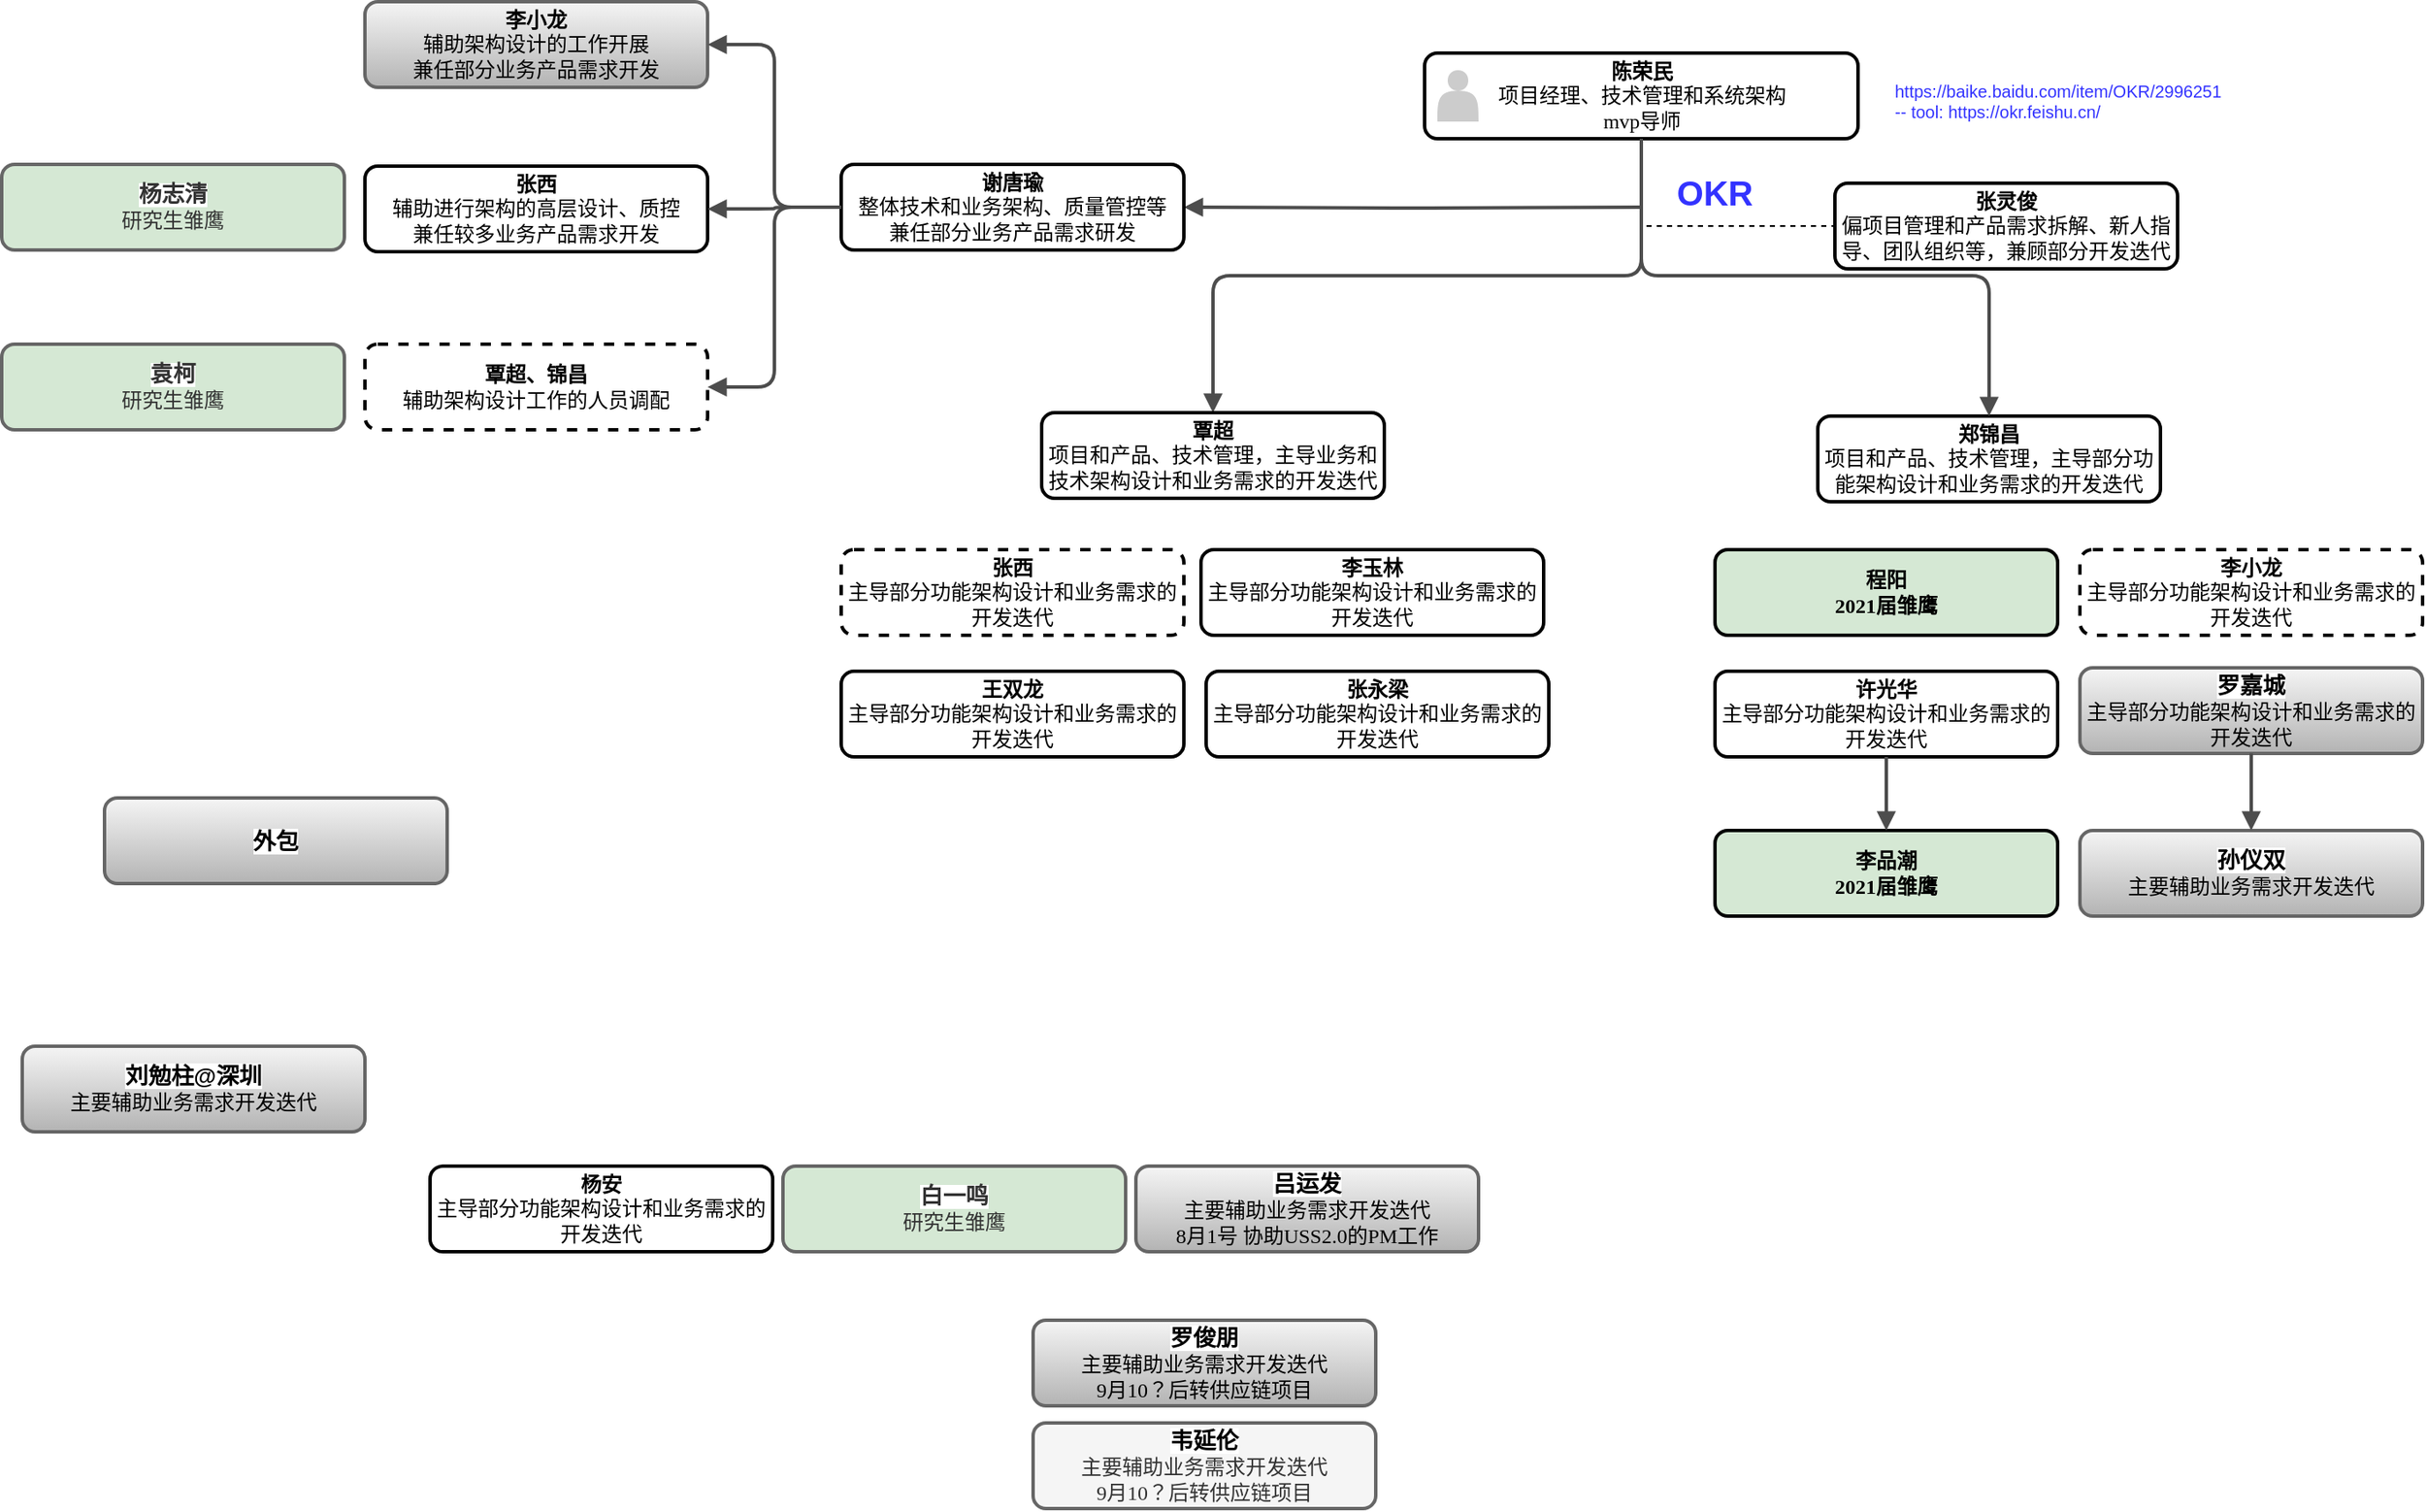 <mxfile version="15.9.1" type="github">
  <diagram id="XCn5R71U23cUI78QWHwZ" name="Page-1">
    <mxGraphModel dx="1422" dy="762" grid="1" gridSize="10" guides="1" tooltips="1" connect="1" arrows="1" fold="1" page="1" pageScale="1" pageWidth="2339" pageHeight="3300" math="0" shadow="0">
      <root>
        <mxCell id="0" />
        <mxCell id="1" parent="0" />
        <mxCell id="R3nw1enJqBIg4pQ9TNsO-1" value="" style="edgeStyle=orthogonalEdgeStyle;rounded=1;html=1;labelBackgroundColor=none;endArrow=block;endFill=1;strokeColor=#4D4D4D;strokeWidth=2;fontFamily=Verdana;fontSize=12;fontStyle=1;entryX=0.5;entryY=0;entryDx=0;entryDy=0;" parent="1" source="R3nw1enJqBIg4pQ9TNsO-4" target="R3nw1enJqBIg4pQ9TNsO-15" edge="1">
          <mxGeometry relative="1" as="geometry">
            <mxPoint x="990" y="320" as="targetPoint" />
            <Array as="points">
              <mxPoint x="997" y="250" />
              <mxPoint x="747" y="250" />
            </Array>
          </mxGeometry>
        </mxCell>
        <object label="" id="R3nw1enJqBIg4pQ9TNsO-2">
          <mxCell style="edgeStyle=orthogonalEdgeStyle;rounded=1;html=1;labelBackgroundColor=none;endArrow=block;endFill=1;strokeColor=#4D4D4D;strokeWidth=2;fontFamily=Verdana;fontSize=12;fontStyle=1;entryX=1;entryY=0.5;entryDx=0;entryDy=0;" parent="1" target="R3nw1enJqBIg4pQ9TNsO-3" edge="1">
            <mxGeometry relative="1" as="geometry">
              <mxPoint x="997" y="210" as="sourcePoint" />
              <mxPoint x="600" y="290" as="targetPoint" />
            </mxGeometry>
          </mxCell>
        </object>
        <mxCell id="R3nw1enJqBIg4pQ9TNsO-3" value="&lt;div&gt;谢唐瑜&lt;/div&gt;&lt;div&gt;&lt;span style=&quot;font-weight: normal&quot;&gt;整体技术和业务架构、质量管控等&lt;/span&gt;&lt;/div&gt;&lt;div&gt;&lt;span style=&quot;font-weight: normal&quot;&gt;兼任部分业务产品需求研发&lt;/span&gt;&lt;/div&gt;" style="whiteSpace=wrap;html=1;rounded=1;shadow=0;comic=0;strokeWidth=2;fontFamily=Verdana;align=center;fontSize=12;fontStyle=1" parent="1" vertex="1">
          <mxGeometry x="530" y="185" width="200" height="50" as="geometry" />
        </mxCell>
        <mxCell id="R3nw1enJqBIg4pQ9TNsO-4" value="&lt;div&gt;&lt;span&gt;陈荣民&lt;/span&gt;&lt;/div&gt;&lt;div&gt;&lt;span style=&quot;font-weight: normal&quot;&gt;项目经理、技术管理和系统架构&lt;/span&gt;&lt;/div&gt;&lt;div&gt;&lt;span style=&quot;font-weight: normal&quot;&gt;mvp导师&lt;/span&gt;&lt;/div&gt;" style="whiteSpace=wrap;html=1;rounded=1;shadow=0;comic=0;strokeWidth=2;fontFamily=Verdana;align=center;fontSize=12;fontStyle=1" parent="1" vertex="1">
          <mxGeometry x="870.5" y="120" width="253" height="50" as="geometry" />
        </mxCell>
        <mxCell id="R3nw1enJqBIg4pQ9TNsO-5" value="" style="shape=actor;whiteSpace=wrap;html=1;rounded=0;shadow=0;comic=0;strokeWidth=1;fillColor=#CCCCCC;fontFamily=Verdana;align=center;strokeColor=none;fontSize=12;fontStyle=1" parent="1" vertex="1">
          <mxGeometry x="878" y="130" width="24" height="30" as="geometry" />
        </mxCell>
        <mxCell id="R3nw1enJqBIg4pQ9TNsO-6" value="&lt;div&gt;李小龙&lt;/div&gt;&lt;div&gt;&lt;span style=&quot;font-weight: normal&quot;&gt;辅助架构设计的工作开展&lt;/span&gt;&lt;/div&gt;&lt;div&gt;&lt;span style=&quot;font-weight: normal&quot;&gt;兼任部分业务产品需求开发&lt;/span&gt;&lt;/div&gt;" style="whiteSpace=wrap;html=1;rounded=1;shadow=0;comic=0;strokeWidth=2;fontFamily=Verdana;align=center;fontSize=12;fontStyle=1;fillColor=#f5f5f5;strokeColor=#666666;gradientColor=#b3b3b3;" parent="1" vertex="1">
          <mxGeometry x="252" y="90" width="200" height="50" as="geometry" />
        </mxCell>
        <mxCell id="R3nw1enJqBIg4pQ9TNsO-7" value="&lt;div&gt;张西&lt;/div&gt;&lt;div&gt;&lt;span style=&quot;font-weight: normal&quot;&gt;辅助进行架构的高层设计、质控&lt;/span&gt;&lt;/div&gt;&lt;div&gt;&lt;span style=&quot;font-weight: normal&quot;&gt;兼任较多业务产品需求开发&lt;/span&gt;&lt;/div&gt;" style="whiteSpace=wrap;html=1;rounded=1;shadow=0;comic=0;strokeWidth=2;fontFamily=Verdana;align=center;fontSize=12;fontStyle=1;" parent="1" vertex="1">
          <mxGeometry x="252" y="186" width="200" height="50" as="geometry" />
        </mxCell>
        <mxCell id="R3nw1enJqBIg4pQ9TNsO-8" value="&lt;div&gt;覃超、锦昌&lt;/div&gt;&lt;div&gt;&lt;span style=&quot;font-weight: normal&quot;&gt;辅助架构设计工作的人员调配&lt;/span&gt;&lt;/div&gt;" style="whiteSpace=wrap;html=1;rounded=1;shadow=0;comic=0;strokeWidth=2;fontFamily=Verdana;align=center;fontSize=12;fontStyle=1;dashed=1;" parent="1" vertex="1">
          <mxGeometry x="252" y="290" width="200" height="50" as="geometry" />
        </mxCell>
        <mxCell id="R3nw1enJqBIg4pQ9TNsO-9" value="&lt;div&gt;&lt;span style=&quot;font-family: &amp;#34;arial&amp;#34; ; font-size: 13.333px ; text-align: left ; background-color: rgb(255 , 255 , 255)&quot;&gt;刘勉柱@深圳&lt;/span&gt;&lt;br&gt;&lt;/div&gt;&lt;div&gt;&lt;span style=&quot;font-weight: normal&quot;&gt;主要辅助业务需求开发迭代&lt;/span&gt;&lt;/div&gt;" style="whiteSpace=wrap;html=1;rounded=1;shadow=0;comic=0;strokeWidth=2;fontFamily=Verdana;align=center;fontSize=12;fontStyle=1;fillColor=#f5f5f5;strokeColor=#666666;gradientColor=#b3b3b3;" parent="1" vertex="1">
          <mxGeometry x="52" y="700" width="200" height="50" as="geometry" />
        </mxCell>
        <mxCell id="R3nw1enJqBIg4pQ9TNsO-10" value="&lt;div&gt;张灵俊&lt;/div&gt;&lt;div&gt;&lt;span style=&quot;font-weight: normal&quot;&gt;偏项目管理和产品需求拆解、新人指导、团队组织等，兼顾部分开发迭代&lt;/span&gt;&lt;/div&gt;" style="whiteSpace=wrap;html=1;rounded=1;shadow=0;comic=0;strokeWidth=2;fontFamily=Verdana;align=center;fontSize=12;fontStyle=1;" parent="1" vertex="1">
          <mxGeometry x="1110" y="196" width="200" height="50" as="geometry" />
        </mxCell>
        <mxCell id="R3nw1enJqBIg4pQ9TNsO-12" value="&lt;div&gt;许光华&lt;/div&gt;&lt;div&gt;&lt;span style=&quot;font-weight: normal&quot;&gt;主导部分功能架构设计和业务需求的开发迭代&lt;/span&gt;&lt;/div&gt;" style="whiteSpace=wrap;html=1;rounded=1;shadow=0;comic=0;strokeWidth=2;fontFamily=Verdana;align=center;fontSize=12;fontStyle=1;" parent="1" vertex="1">
          <mxGeometry x="1040" y="481" width="200" height="50" as="geometry" />
        </mxCell>
        <mxCell id="R3nw1enJqBIg4pQ9TNsO-13" value="&lt;div&gt;张西&lt;/div&gt;&lt;div&gt;&lt;span style=&quot;font-weight: 400&quot;&gt;主导部分功能架构设计和业务需求的开发迭代&lt;/span&gt;&lt;br&gt;&lt;/div&gt;" style="whiteSpace=wrap;html=1;rounded=1;shadow=0;comic=0;strokeWidth=2;fontFamily=Verdana;align=center;fontSize=12;fontStyle=1;dashed=1;" parent="1" vertex="1">
          <mxGeometry x="530" y="410" width="200" height="50" as="geometry" />
        </mxCell>
        <mxCell id="R3nw1enJqBIg4pQ9TNsO-14" value="" style="edgeStyle=orthogonalEdgeStyle;rounded=1;html=1;labelBackgroundColor=none;endArrow=block;endFill=1;strokeColor=#4D4D4D;strokeWidth=2;fontFamily=Verdana;fontSize=12;fontStyle=1;exitX=0;exitY=0.5;exitDx=0;exitDy=0;entryX=1;entryY=0.5;entryDx=0;entryDy=0;" parent="1" source="R3nw1enJqBIg4pQ9TNsO-3" target="R3nw1enJqBIg4pQ9TNsO-6" edge="1">
          <mxGeometry relative="1" as="geometry">
            <mxPoint x="611.94" y="279.999" as="sourcePoint" />
            <mxPoint x="901.999" y="374.94" as="targetPoint" />
          </mxGeometry>
        </mxCell>
        <mxCell id="R3nw1enJqBIg4pQ9TNsO-15" value="&lt;div&gt;覃超&lt;/div&gt;&lt;div&gt;&lt;span style=&quot;font-weight: 400&quot;&gt;项目和产品、技术管理，主导业务和技术架构设计和业务需求的开发迭代&lt;/span&gt;&lt;br&gt;&lt;/div&gt;" style="whiteSpace=wrap;html=1;rounded=1;shadow=0;comic=0;strokeWidth=2;fontFamily=Verdana;align=center;fontSize=12;fontStyle=1;" parent="1" vertex="1">
          <mxGeometry x="647" y="330" width="200" height="50" as="geometry" />
        </mxCell>
        <mxCell id="R3nw1enJqBIg4pQ9TNsO-16" value="&lt;div&gt;郑锦昌&lt;/div&gt;&lt;span style=&quot;font-weight: 400&quot;&gt;项目和产品、技术管理，&lt;/span&gt;&lt;span style=&quot;font-weight: 400&quot;&gt;主导部分功能架构设计和业务需求的开发迭代&lt;/span&gt;&lt;span style=&quot;font-weight: 400&quot;&gt;&lt;br&gt;&lt;/span&gt;" style="whiteSpace=wrap;html=1;rounded=1;shadow=0;comic=0;strokeWidth=2;fontFamily=Verdana;align=center;fontSize=12;fontStyle=1;" parent="1" vertex="1">
          <mxGeometry x="1100" y="332" width="200" height="50" as="geometry" />
        </mxCell>
        <mxCell id="R3nw1enJqBIg4pQ9TNsO-17" value="&lt;div&gt;程阳&lt;/div&gt;&lt;div&gt;2021届雏鹰&lt;/div&gt;" style="whiteSpace=wrap;html=1;rounded=1;shadow=0;comic=0;strokeWidth=2;fontFamily=Verdana;align=center;fontSize=12;fontStyle=1;fillColor=#D5E8D4;" parent="1" vertex="1">
          <mxGeometry x="1040" y="410" width="200" height="50" as="geometry" />
        </mxCell>
        <mxCell id="R3nw1enJqBIg4pQ9TNsO-18" value="&lt;div&gt;&lt;font face=&quot;arial&quot;&gt;&lt;span style=&quot;font-size: 13.333px ; background-color: rgb(255 , 255 , 255)&quot;&gt;罗嘉城&lt;/span&gt;&lt;/font&gt;&lt;/div&gt;&lt;div&gt;&lt;span style=&quot;color: rgb(0 , 0 , 0) ; font-weight: 400&quot;&gt;主导部分功能架构设计和业务需求的开发迭代&lt;/span&gt;&lt;br&gt;&lt;/div&gt;" style="whiteSpace=wrap;html=1;rounded=1;shadow=0;comic=0;strokeWidth=2;fontFamily=Verdana;align=center;fontSize=12;fontStyle=1;fillColor=#f5f5f5;strokeColor=#666666;gradientColor=#b3b3b3;" parent="1" vertex="1">
          <mxGeometry x="1253" y="479" width="200" height="50" as="geometry" />
        </mxCell>
        <mxCell id="R3nw1enJqBIg4pQ9TNsO-19" value="&lt;div&gt;&lt;font face=&quot;arial&quot;&gt;&lt;span style=&quot;font-size: 13.333px ; background-color: rgb(255 , 255 , 255)&quot;&gt;吕运发&lt;/span&gt;&lt;/font&gt;&lt;/div&gt;&lt;div&gt;&lt;span style=&quot;font-weight: 400&quot;&gt;主要辅助业务需求开发迭代&lt;/span&gt;&lt;br&gt;&lt;/div&gt;&lt;div&gt;&lt;span style=&quot;font-weight: 400&quot;&gt;8月1号 协助USS2.0的PM工作&lt;/span&gt;&lt;/div&gt;" style="whiteSpace=wrap;html=1;rounded=1;shadow=0;comic=0;strokeWidth=2;fontFamily=Verdana;align=center;fontSize=12;fontStyle=1;fillColor=#f5f5f5;strokeColor=#666666;gradientColor=#b3b3b3;" parent="1" vertex="1">
          <mxGeometry x="702" y="770" width="200" height="50" as="geometry" />
        </mxCell>
        <mxCell id="R3nw1enJqBIg4pQ9TNsO-20" value="&lt;div&gt;&lt;font face=&quot;arial&quot;&gt;&lt;span style=&quot;font-size: 13.333px ; background-color: rgb(255 , 255 , 255)&quot;&gt;孙仪双&lt;/span&gt;&lt;/font&gt;&lt;/div&gt;&lt;div&gt;&lt;span style=&quot;font-weight: 400&quot;&gt;主要辅助业务需求开发迭代&lt;/span&gt;&lt;br&gt;&lt;/div&gt;" style="whiteSpace=wrap;html=1;rounded=1;shadow=0;comic=0;strokeWidth=2;fontFamily=Verdana;align=center;fontSize=12;fontStyle=1;fillColor=#f5f5f5;strokeColor=#666666;gradientColor=#b3b3b3;" parent="1" vertex="1">
          <mxGeometry x="1253" y="574" width="200" height="50" as="geometry" />
        </mxCell>
        <mxCell id="R3nw1enJqBIg4pQ9TNsO-21" value="&lt;div&gt;王双龙&lt;/div&gt;&lt;div&gt;&lt;span style=&quot;font-weight: 400&quot;&gt;主导部分功能架构设计和业务需求的开发迭代&lt;/span&gt;&lt;br&gt;&lt;/div&gt;" style="whiteSpace=wrap;html=1;rounded=1;shadow=0;comic=0;strokeWidth=2;fontFamily=Verdana;align=center;fontSize=12;fontStyle=1;" parent="1" vertex="1">
          <mxGeometry x="530" y="481" width="200" height="50" as="geometry" />
        </mxCell>
        <mxCell id="R3nw1enJqBIg4pQ9TNsO-22" value="&lt;div&gt;&lt;span style=&quot;color: rgb(0 , 0 , 0) ; font-family: &amp;#34;arial&amp;#34; ; font-size: 13.333px ; background-color: rgb(255 , 255 , 255)&quot;&gt;韦延伦&lt;/span&gt;&lt;br&gt;&lt;/div&gt;&lt;div&gt;&lt;span style=&quot;font-weight: normal&quot;&gt;主要辅助业务需求开发迭代&lt;/span&gt;&lt;/div&gt;&lt;div&gt;&lt;span style=&quot;font-weight: 400&quot;&gt;9月10？后转供应链项目&lt;/span&gt;&lt;span style=&quot;font-weight: normal&quot;&gt;&lt;br&gt;&lt;/span&gt;&lt;/div&gt;" style="whiteSpace=wrap;html=1;rounded=1;shadow=0;comic=0;strokeWidth=2;fontFamily=Verdana;align=center;fontSize=12;fontStyle=1;fillColor=#f5f5f5;strokeColor=#666666;fontColor=#333333;" parent="1" vertex="1">
          <mxGeometry x="642" y="920" width="200" height="50" as="geometry" />
        </mxCell>
        <mxCell id="R3nw1enJqBIg4pQ9TNsO-23" value="&lt;div&gt;张永梁&lt;br&gt;&lt;/div&gt;&lt;div&gt;&lt;span style=&quot;font-weight: 400&quot;&gt;主导部分功能架构设计和业务需求的开发迭代&lt;/span&gt;&lt;br&gt;&lt;/div&gt;" style="whiteSpace=wrap;html=1;rounded=1;shadow=0;comic=0;strokeWidth=2;fontFamily=Verdana;align=center;fontSize=12;fontStyle=1;" parent="1" vertex="1">
          <mxGeometry x="743" y="481" width="200" height="50" as="geometry" />
        </mxCell>
        <mxCell id="R3nw1enJqBIg4pQ9TNsO-24" value="&lt;div&gt;李玉林&lt;br&gt;&lt;/div&gt;&lt;div&gt;&lt;span style=&quot;font-weight: 400&quot;&gt;主导部分功能架构设计和业务需求的开发迭代&lt;/span&gt;&lt;br&gt;&lt;/div&gt;" style="whiteSpace=wrap;html=1;rounded=1;shadow=0;comic=0;strokeWidth=2;fontFamily=Verdana;align=center;fontSize=12;fontStyle=1;" parent="1" vertex="1">
          <mxGeometry x="740" y="410" width="200" height="50" as="geometry" />
        </mxCell>
        <mxCell id="R3nw1enJqBIg4pQ9TNsO-25" value="" style="edgeStyle=orthogonalEdgeStyle;rounded=1;html=1;labelBackgroundColor=none;endArrow=block;endFill=1;strokeColor=#4D4D4D;strokeWidth=2;fontFamily=Verdana;fontSize=12;fontStyle=1;exitX=0;exitY=0.5;exitDx=0;exitDy=0;entryX=1;entryY=0.5;entryDx=0;entryDy=0;" parent="1" source="R3nw1enJqBIg4pQ9TNsO-3" target="R3nw1enJqBIg4pQ9TNsO-8" edge="1">
          <mxGeometry relative="1" as="geometry">
            <mxPoint x="370" y="615" as="sourcePoint" />
            <mxPoint x="280" y="520" as="targetPoint" />
          </mxGeometry>
        </mxCell>
        <mxCell id="R3nw1enJqBIg4pQ9TNsO-26" value="" style="edgeStyle=orthogonalEdgeStyle;rounded=1;html=1;labelBackgroundColor=none;endArrow=block;endFill=1;strokeColor=#4D4D4D;strokeWidth=2;fontFamily=Verdana;fontSize=12;fontStyle=1;entryX=1;entryY=0.5;entryDx=0;entryDy=0;" parent="1" source="R3nw1enJqBIg4pQ9TNsO-3" target="R3nw1enJqBIg4pQ9TNsO-7" edge="1">
          <mxGeometry relative="1" as="geometry">
            <mxPoint x="380" y="445" as="sourcePoint" />
            <mxPoint x="470" y="210" as="targetPoint" />
          </mxGeometry>
        </mxCell>
        <mxCell id="R3nw1enJqBIg4pQ9TNsO-28" value="" style="edgeStyle=orthogonalEdgeStyle;rounded=1;html=1;labelBackgroundColor=none;endArrow=block;endFill=1;strokeColor=#4D4D4D;strokeWidth=2;fontFamily=Verdana;fontSize=12;fontStyle=1;exitX=0.5;exitY=1;exitDx=0;exitDy=0;" parent="1" source="R3nw1enJqBIg4pQ9TNsO-18" target="R3nw1enJqBIg4pQ9TNsO-20" edge="1">
          <mxGeometry relative="1" as="geometry">
            <mxPoint x="3" y="688" as="sourcePoint" />
            <mxPoint x="1253" y="673" as="targetPoint" />
          </mxGeometry>
        </mxCell>
        <mxCell id="R3nw1enJqBIg4pQ9TNsO-30" value="" style="edgeStyle=orthogonalEdgeStyle;rounded=1;html=1;labelBackgroundColor=none;endArrow=block;endFill=1;strokeColor=#4D4D4D;strokeWidth=2;fontFamily=Verdana;fontSize=12;fontStyle=1;exitX=0.5;exitY=1;exitDx=0;exitDy=0;entryX=0.5;entryY=0;entryDx=0;entryDy=0;" parent="1" source="R3nw1enJqBIg4pQ9TNsO-4" target="R3nw1enJqBIg4pQ9TNsO-16" edge="1">
          <mxGeometry relative="1" as="geometry">
            <mxPoint x="230" y="635" as="sourcePoint" />
            <mxPoint x="140" y="540" as="targetPoint" />
            <Array as="points">
              <mxPoint x="997" y="250" />
              <mxPoint x="1200" y="250" />
            </Array>
          </mxGeometry>
        </mxCell>
        <mxCell id="R3nw1enJqBIg4pQ9TNsO-31" value="OKR" style="text;html=1;strokeColor=none;fillColor=none;align=center;verticalAlign=middle;whiteSpace=wrap;rounded=0;fontSize=20;fontStyle=1;fontColor=#3333FF;" parent="1" vertex="1">
          <mxGeometry x="1020" y="186" width="40" height="30" as="geometry" />
        </mxCell>
        <UserObject label="https://baike.baidu.com/item/OKR/2996251&lt;br&gt;-- tool:&amp;nbsp;https://okr.feishu.cn/" link="https://baike.baidu.com/item/OKR/2996251?fr=aladdin" id="R3nw1enJqBIg4pQ9TNsO-32">
          <mxCell style="text;whiteSpace=wrap;html=1;fontSize=10;fontColor=#3333FF;" parent="1" vertex="1">
            <mxGeometry x="1143" y="130" width="250" height="30" as="geometry" />
          </mxCell>
        </UserObject>
        <mxCell id="R3nw1enJqBIg4pQ9TNsO-33" value="" style="endArrow=none;dashed=1;html=1;entryX=0;entryY=0.5;entryDx=0;entryDy=0;" parent="1" target="R3nw1enJqBIg4pQ9TNsO-10" edge="1">
          <mxGeometry width="50" height="50" relative="1" as="geometry">
            <mxPoint x="1000" y="221" as="sourcePoint" />
            <mxPoint x="1010" y="310" as="targetPoint" />
          </mxGeometry>
        </mxCell>
        <mxCell id="R3nw1enJqBIg4pQ9TNsO-34" value="&lt;div&gt;杨安&lt;br&gt;&lt;/div&gt;&lt;div&gt;&lt;span style=&quot;font-weight: 400&quot;&gt;主导部分功能架构设计和业务需求的开发迭代&lt;/span&gt;&lt;br&gt;&lt;/div&gt;" style="whiteSpace=wrap;html=1;rounded=1;shadow=0;comic=0;strokeWidth=2;fontFamily=Verdana;align=center;fontSize=12;fontStyle=1;" parent="1" vertex="1">
          <mxGeometry x="290" y="770" width="200" height="50" as="geometry" />
        </mxCell>
        <mxCell id="R3nw1enJqBIg4pQ9TNsO-35" value="&lt;div&gt;李小龙&lt;/div&gt;&lt;div&gt;&lt;span style=&quot;font-weight: 400&quot;&gt;主导部分功能架构设计和业务需求的开发迭代&lt;/span&gt;&lt;br&gt;&lt;/div&gt;" style="whiteSpace=wrap;html=1;rounded=1;shadow=0;comic=0;strokeWidth=2;fontFamily=Verdana;align=center;fontSize=12;fontStyle=1;dashed=1;" parent="1" vertex="1">
          <mxGeometry x="1253" y="410" width="200" height="50" as="geometry" />
        </mxCell>
        <mxCell id="RtsyGS_YXh4Uilgb_ea2-1" value="&lt;div&gt;&lt;span style=&quot;text-align: left ; background-color: rgb(255 , 255 , 255)&quot;&gt;&lt;font face=&quot;arial&quot;&gt;&lt;span style=&quot;font-size: 13.333px&quot;&gt;杨志清&lt;/span&gt;&lt;/font&gt;&lt;/span&gt;&lt;br&gt;&lt;/div&gt;&lt;div&gt;&lt;span style=&quot;font-weight: normal&quot;&gt;研究生雏鹰&lt;/span&gt;&lt;/div&gt;" style="whiteSpace=wrap;html=1;rounded=1;shadow=0;comic=0;strokeWidth=2;fontFamily=Verdana;align=center;fontSize=12;fontStyle=1;fillColor=#D5E8D4;strokeColor=#666666;fontColor=#333333;" parent="1" vertex="1">
          <mxGeometry x="40" y="185" width="200" height="50" as="geometry" />
        </mxCell>
        <mxCell id="RtsyGS_YXh4Uilgb_ea2-2" value="&lt;div&gt;&lt;span style=&quot;text-align: left ; background-color: rgb(255 , 255 , 255)&quot;&gt;&lt;font face=&quot;arial&quot;&gt;&lt;span style=&quot;font-size: 13.333px&quot;&gt;白一鸣&lt;/span&gt;&lt;/font&gt;&lt;/span&gt;&lt;br&gt;&lt;/div&gt;&lt;div&gt;&lt;span style=&quot;font-weight: normal&quot;&gt;研究生雏鹰&lt;/span&gt;&lt;/div&gt;" style="whiteSpace=wrap;html=1;rounded=1;shadow=0;comic=0;strokeWidth=2;fontFamily=Verdana;align=center;fontSize=12;fontStyle=1;fillColor=#D5E8D4;strokeColor=#666666;fontColor=#333333;" parent="1" vertex="1">
          <mxGeometry x="496" y="770" width="200" height="50" as="geometry" />
        </mxCell>
        <mxCell id="RtsyGS_YXh4Uilgb_ea2-3" value="&lt;div&gt;&lt;span style=&quot;text-align: left ; background-color: rgb(255 , 255 , 255)&quot;&gt;&lt;font face=&quot;arial&quot;&gt;&lt;span style=&quot;font-size: 13.333px&quot;&gt;袁柯&lt;/span&gt;&lt;/font&gt;&lt;/span&gt;&lt;br&gt;&lt;/div&gt;&lt;div&gt;&lt;span style=&quot;font-weight: normal&quot;&gt;研究生雏鹰&lt;/span&gt;&lt;/div&gt;" style="whiteSpace=wrap;html=1;rounded=1;shadow=0;comic=0;strokeWidth=2;fontFamily=Verdana;align=center;fontSize=12;fontStyle=1;fillColor=#D5E8D4;strokeColor=#666666;fontColor=#333333;" parent="1" vertex="1">
          <mxGeometry x="40" y="290" width="200" height="50" as="geometry" />
        </mxCell>
        <mxCell id="RtsyGS_YXh4Uilgb_ea2-4" value="&lt;div&gt;&lt;span style=&quot;font-family: &amp;#34;arial&amp;#34; ; font-size: 13.333px ; text-align: left ; background-color: rgb(255 , 255 , 255)&quot;&gt;罗俊朋&lt;/span&gt;&lt;br&gt;&lt;/div&gt;&lt;div&gt;&lt;span style=&quot;font-weight: normal&quot;&gt;主要辅助业务需求开发迭代&lt;/span&gt;&lt;/div&gt;&lt;div&gt;&lt;span style=&quot;font-weight: normal&quot;&gt;9月10？后转供应链项目&lt;/span&gt;&lt;/div&gt;" style="whiteSpace=wrap;html=1;rounded=1;shadow=0;comic=0;strokeWidth=2;fontFamily=Verdana;align=center;fontSize=12;fontStyle=1;fillColor=#f5f5f5;strokeColor=#666666;gradientColor=#b3b3b3;" parent="1" vertex="1">
          <mxGeometry x="642" y="860" width="200" height="50" as="geometry" />
        </mxCell>
        <mxCell id="Af8z5R00L0Q75KnH0LmD-3" value="&lt;div&gt;李品潮&lt;br&gt;&lt;/div&gt;&lt;div&gt;2021届雏鹰&lt;/div&gt;" style="whiteSpace=wrap;html=1;rounded=1;shadow=0;comic=0;strokeWidth=2;fontFamily=Verdana;align=center;fontSize=12;fontStyle=1;fillColor=#D5E8D4;" parent="1" vertex="1">
          <mxGeometry x="1040" y="574" width="200" height="50" as="geometry" />
        </mxCell>
        <mxCell id="S7RNmbcZfL6nqWVgTy19-1" value="" style="edgeStyle=orthogonalEdgeStyle;rounded=1;html=1;labelBackgroundColor=none;endArrow=block;endFill=1;strokeColor=#4D4D4D;strokeWidth=2;fontFamily=Verdana;fontSize=12;fontStyle=1;exitX=0.5;exitY=1;exitDx=0;exitDy=0;entryX=0.5;entryY=0;entryDx=0;entryDy=0;" parent="1" source="R3nw1enJqBIg4pQ9TNsO-12" target="Af8z5R00L0Q75KnH0LmD-3" edge="1">
          <mxGeometry relative="1" as="geometry">
            <mxPoint x="1363" y="539" as="sourcePoint" />
            <mxPoint x="1363" y="584" as="targetPoint" />
          </mxGeometry>
        </mxCell>
        <mxCell id="sMvZLBJZQxQ0DuFlFBRP-1" value="&lt;div style=&quot;text-align: left&quot;&gt;&lt;font face=&quot;arial&quot;&gt;&lt;span style=&quot;font-size: 13.333px ; background-color: rgb(255 , 255 , 255)&quot;&gt;外包&lt;/span&gt;&lt;/font&gt;&lt;/div&gt;" style="whiteSpace=wrap;html=1;rounded=1;shadow=0;comic=0;strokeWidth=2;fontFamily=Verdana;align=center;fontSize=12;fontStyle=1;fillColor=#f5f5f5;strokeColor=#666666;gradientColor=#b3b3b3;" parent="1" vertex="1">
          <mxGeometry x="100" y="555" width="200" height="50" as="geometry" />
        </mxCell>
      </root>
    </mxGraphModel>
  </diagram>
</mxfile>
